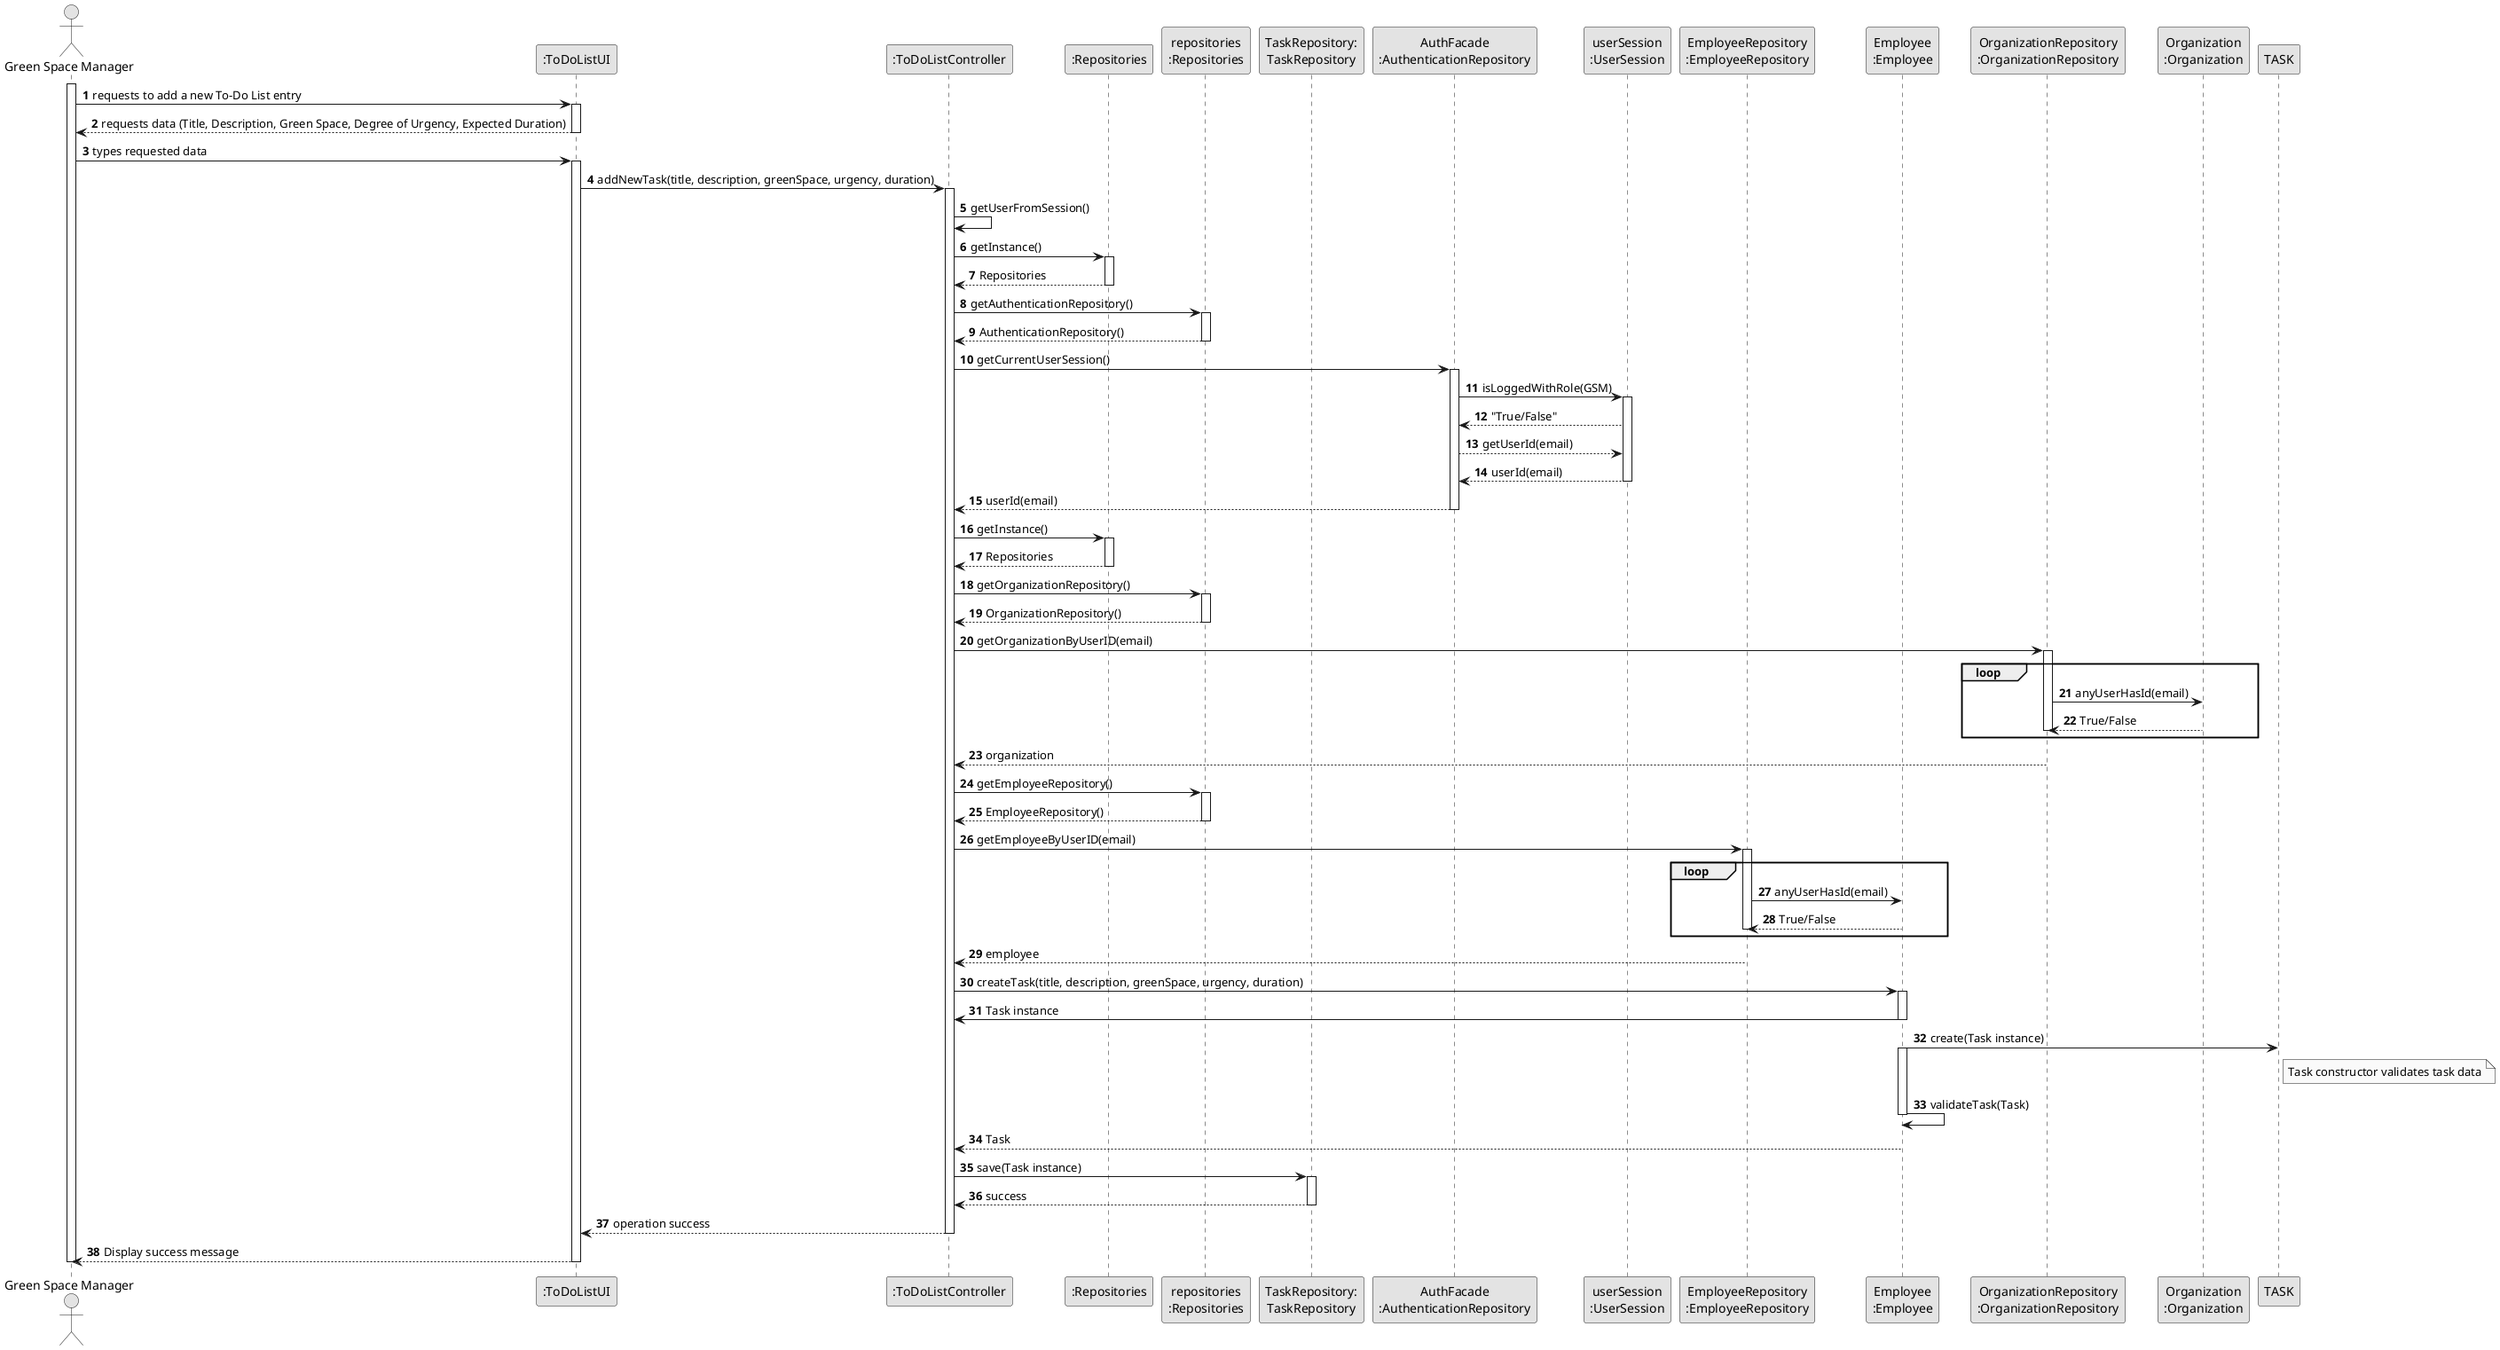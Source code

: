 @startuml
skinparam monochrome true
skinparam packageStyle rectangle
skinparam shadowing false

autonumber

actor "Green Space Manager" as GSM
participant ":ToDoListUI" as UI
participant ":ToDoListController" as CTRL
participant ":Repositories" as RepositorySingleton
participant "repositories\n:Repositories" as PLAT
participant "TaskRepository:\nTaskRepository" as TASKREP
participant "AuthFacade\n:AuthenticationRepository" as AUTHREP
participant "userSession\n:UserSession" as USER

participant "EmployeeRepository\n:EmployeeRepository" as EMPREP
participant "Employee\n:Employee" as EMP
participant "OrganizationRepository\n:OrganizationRepository" as ORGREP
participant "Organization\n:Organization" as ORG

activate GSM

        GSM -> UI : requests to add a new To-Do List entry
        activate UI

        UI --> GSM : requests data (Title, Description, Green Space, Degree of Urgency, Expected Duration)
    deactivate UI

    GSM -> UI : types requested data
    activate UI

    UI -> CTRL : addNewTask(title, description, greenSpace, urgency, duration)
    activate CTRL

        CTRL -> CTRL : getUserFromSession()

        CTRL -> RepositorySingleton : getInstance()
        activate RepositorySingleton
        CTRL <-- RepositorySingleton : Repositories
        deactivate RepositorySingleton

        CTRL -> PLAT : getAuthenticationRepository()
        activate PLAT
        CTRL <-- PLAT : AuthenticationRepository()
        deactivate PLAT

        CTRL -> AUTHREP : getCurrentUserSession()
        activate AUTHREP

        AUTHREP -> USER : isLoggedWithRole(GSM)
        activate USER

        AUTHREP <-- USER : "True/False"
        AUTHREP --> USER : getUserId(email)
        AUTHREP <-- USER : userId(email)
        deactivate USER

        CTRL <-- AUTHREP : userId(email)
        deactivate AUTHREP

        CTRL -> RepositorySingleton : getInstance()
        activate RepositorySingleton
        CTRL <-- RepositorySingleton : Repositories
        deactivate RepositorySingleton

        CTRL -> PLAT : getOrganizationRepository()
        activate PLAT
        CTRL <-- PLAT : OrganizationRepository()
        deactivate PLAT

        CTRL -> ORGREP : getOrganizationByUserID(email)
        activate ORGREP
        loop
            ORGREP -> ORG : anyUserHasId(email)
            ORG --> ORGREP : True/False
        deactivate ORGREP
        end
        ORGREP --> CTRL : organization

        CTRL -> PLAT : getEmployeeRepository()
        activate PLAT
        CTRL <-- PLAT : EmployeeRepository()
        deactivate PLAT

        CTRL -> EMPREP : getEmployeeByUserID(email)
        activate EMPREP
        loop
            EMPREP -> EMP : anyUserHasId(email)
            EMP --> EMPREP : True/False
        deactivate EMPREP
        end
        EMPREP --> CTRL : employee

        CTRL -> EMP : createTask(title, description, greenSpace, urgency, duration)
        activate EMP
        EMP -> CTRL : Task instance
        deactivate EMP

        EMP -> TASK : create(Task instance)
                note right of TASK
                  Task constructor validates task data
                endnote

                activate EMP
                    EMP -> EMP : validateTask(Task)

                    deactivate EMP

                EMP --> CTRL : Task

        CTRL -> TASKREP : save(Task instance)
        activate TASKREP
        TASKREP --> CTRL : success
        deactivate TASKREP

        CTRL --> UI : operation success
        
    deactivate CTRL

    UI --> GSM : Display success message
    deactivate UI

deactivate GSM

@enduml
